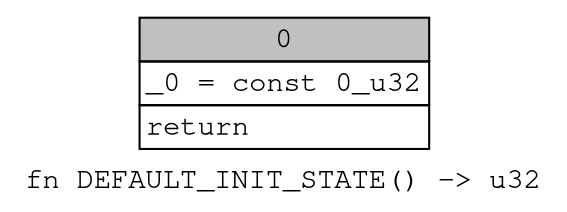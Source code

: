 digraph Mir_0_34 {
    graph [fontname="Courier, monospace"];
    node [fontname="Courier, monospace"];
    edge [fontname="Courier, monospace"];
    label=<fn DEFAULT_INIT_STATE() -&gt; u32<br align="left"/>>;
    bb0__0_34 [shape="none", label=<<table border="0" cellborder="1" cellspacing="0"><tr><td bgcolor="gray" align="center" colspan="1">0</td></tr><tr><td align="left" balign="left">_0 = const 0_u32<br/></td></tr><tr><td align="left">return</td></tr></table>>];
}
